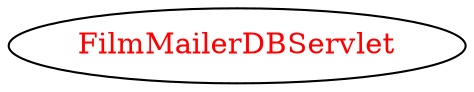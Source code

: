 digraph dependencyGraph {
 concentrate=true;
 ranksep="2.0";
 rankdir="LR"; 
 splines="ortho";
"FilmMailerDBServlet" [fontcolor="red"];
}